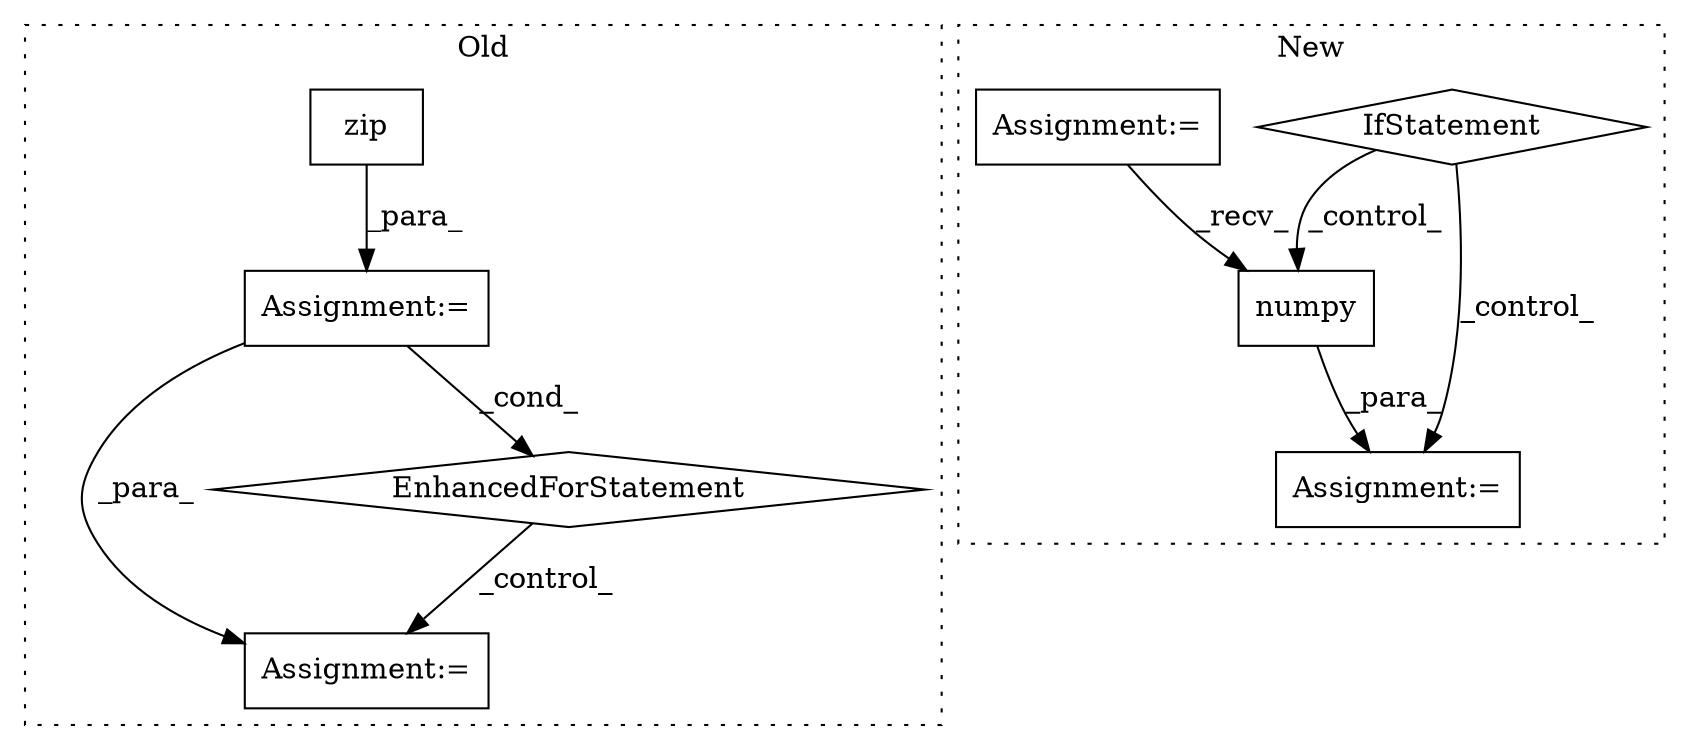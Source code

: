digraph G {
subgraph cluster0 {
1 [label="zip" a="32" s="682,698" l="4,1" shape="box"];
3 [label="Assignment:=" a="7" s="749" l="1" shape="box"];
5 [label="EnhancedForStatement" a="70" s="604,699" l="67,2" shape="diamond"];
6 [label="Assignment:=" a="7" s="604,699" l="67,2" shape="box"];
label = "Old";
style="dotted";
}
subgraph cluster1 {
2 [label="numpy" a="32" s="1189" l="7" shape="box"];
4 [label="IfStatement" a="25" s="1004,1019" l="4,2" shape="diamond"];
7 [label="Assignment:=" a="7" s="1572" l="2" shape="box"];
8 [label="Assignment:=" a="7" s="939" l="5" shape="box"];
label = "New";
style="dotted";
}
1 -> 6 [label="_para_"];
2 -> 7 [label="_para_"];
4 -> 7 [label="_control_"];
4 -> 2 [label="_control_"];
5 -> 3 [label="_control_"];
6 -> 5 [label="_cond_"];
6 -> 3 [label="_para_"];
8 -> 2 [label="_recv_"];
}